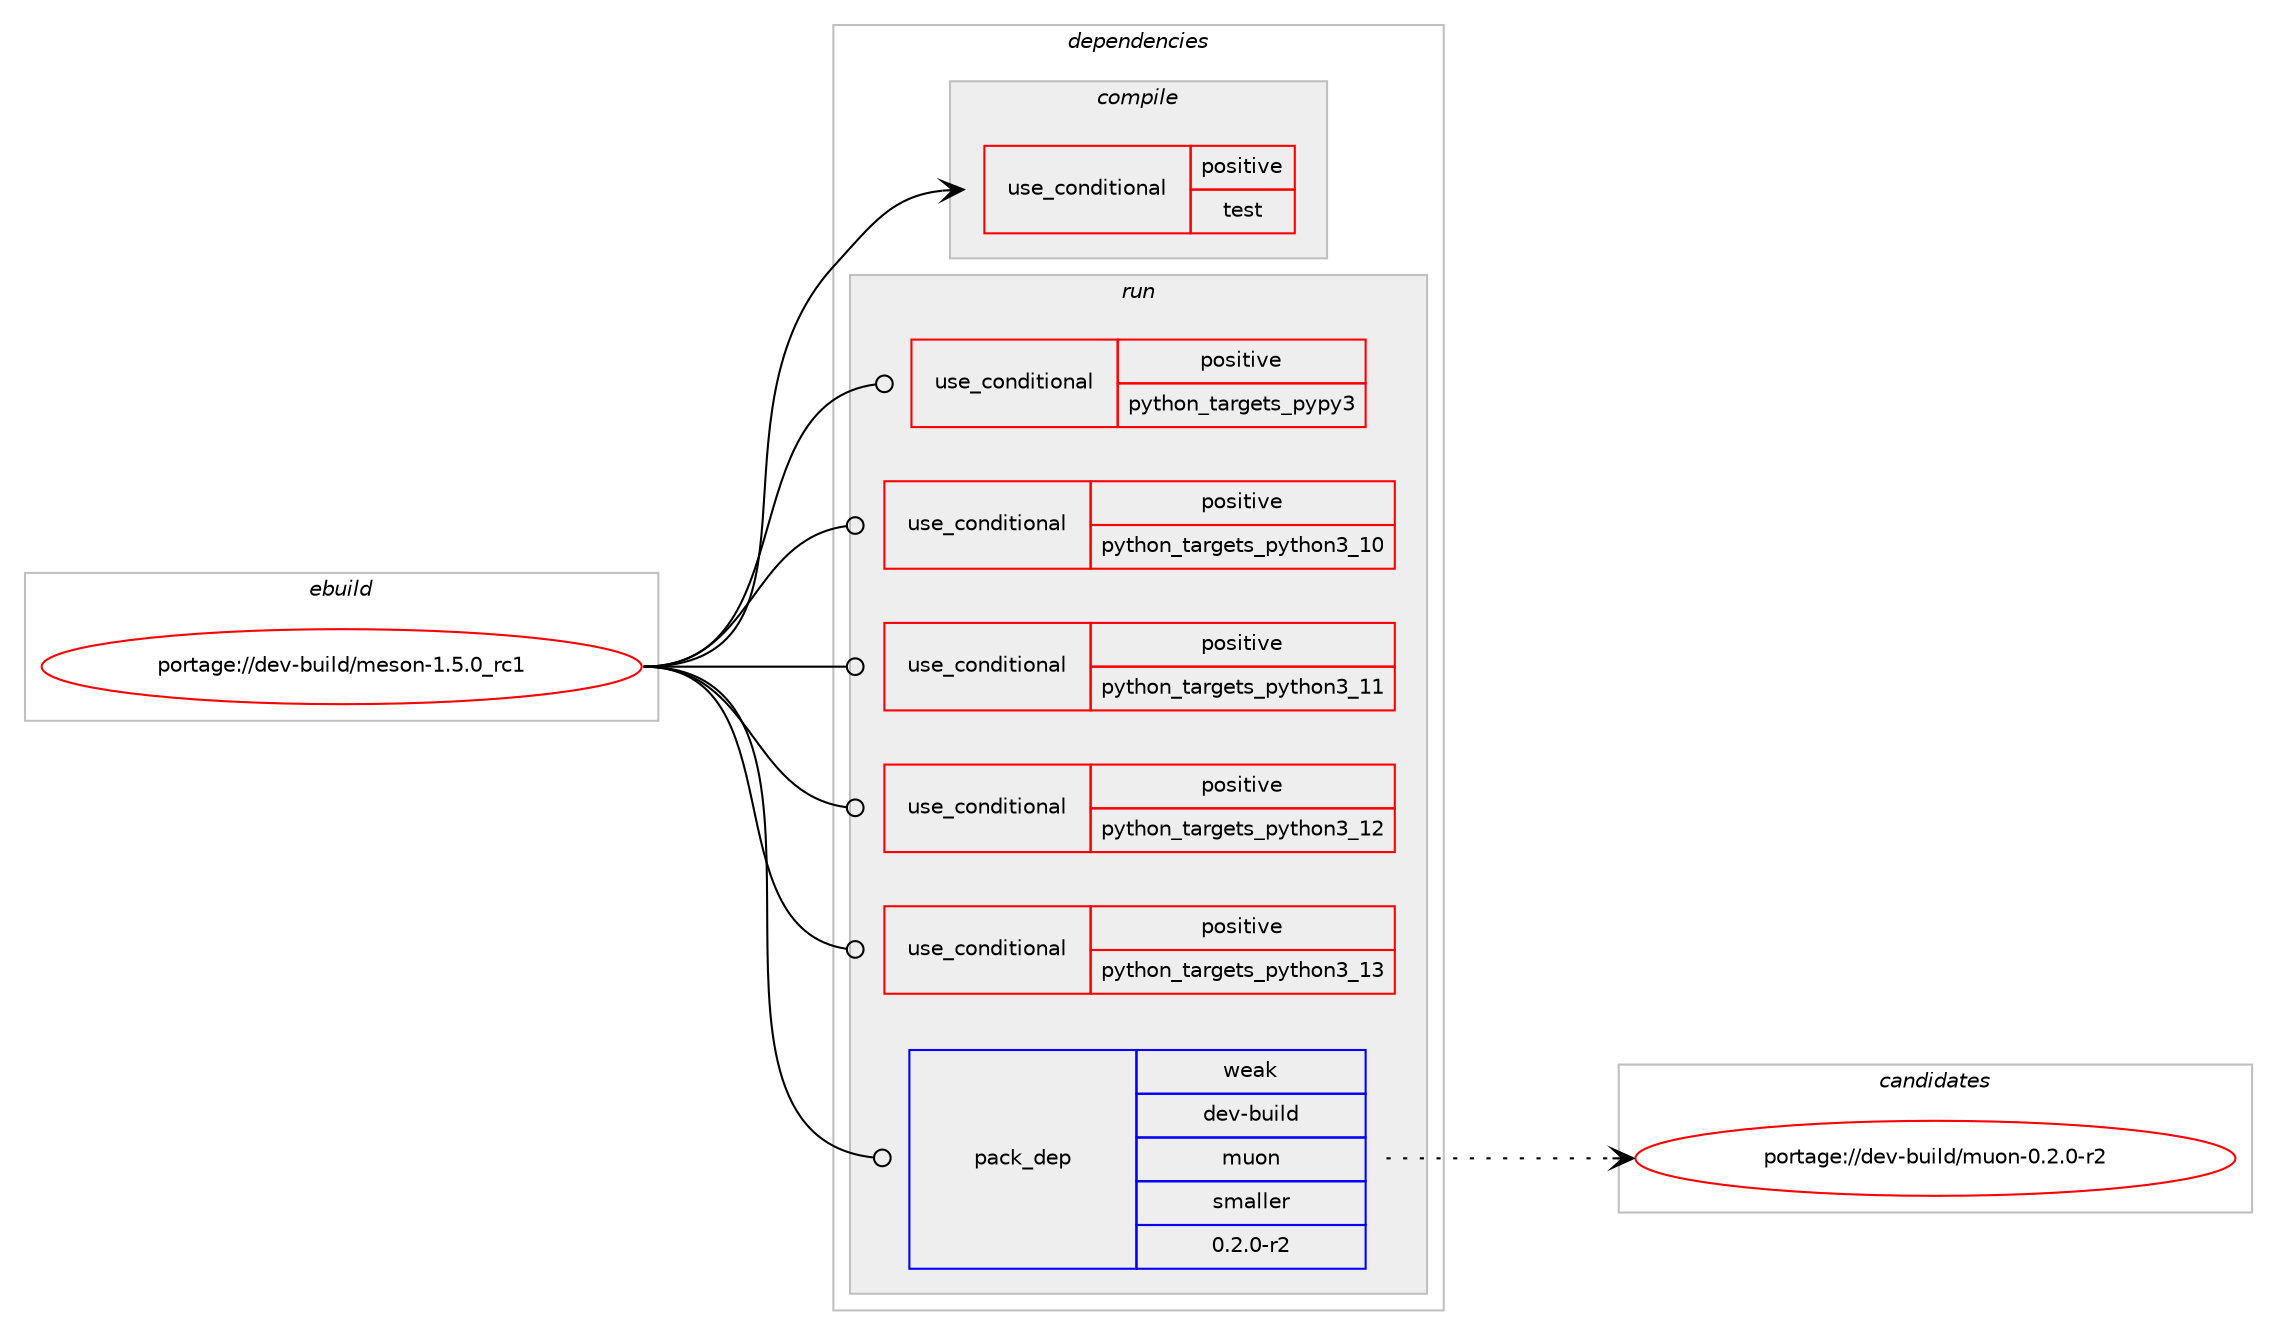 digraph prolog {

# *************
# Graph options
# *************

newrank=true;
concentrate=true;
compound=true;
graph [rankdir=LR,fontname=Helvetica,fontsize=10,ranksep=1.5];#, ranksep=2.5, nodesep=0.2];
edge  [arrowhead=vee];
node  [fontname=Helvetica,fontsize=10];

# **********
# The ebuild
# **********

subgraph cluster_leftcol {
color=gray;
rank=same;
label=<<i>ebuild</i>>;
id [label="portage://dev-build/meson-1.5.0_rc1", color=red, width=4, href="../dev-build/meson-1.5.0_rc1.svg"];
}

# ****************
# The dependencies
# ****************

subgraph cluster_midcol {
color=gray;
label=<<i>dependencies</i>>;
subgraph cluster_compile {
fillcolor="#eeeeee";
style=filled;
label=<<i>compile</i>>;
subgraph cond16350 {
dependency29478 [label=<<TABLE BORDER="0" CELLBORDER="1" CELLSPACING="0" CELLPADDING="4"><TR><TD ROWSPAN="3" CELLPADDING="10">use_conditional</TD></TR><TR><TD>positive</TD></TR><TR><TD>test</TD></TR></TABLE>>, shape=none, color=red];
# *** BEGIN UNKNOWN DEPENDENCY TYPE (TODO) ***
# dependency29478 -> package_dependency(portage://dev-build/meson-1.5.0_rc1,install,no,dev-libs,glib,none,[,,],[slot(2)],[])
# *** END UNKNOWN DEPENDENCY TYPE (TODO) ***

# *** BEGIN UNKNOWN DEPENDENCY TYPE (TODO) ***
# dependency29478 -> package_dependency(portage://dev-build/meson-1.5.0_rc1,install,no,dev-libs,gobject-introspection,none,[,,],[],[])
# *** END UNKNOWN DEPENDENCY TYPE (TODO) ***

# *** BEGIN UNKNOWN DEPENDENCY TYPE (TODO) ***
# dependency29478 -> package_dependency(portage://dev-build/meson-1.5.0_rc1,install,no,app-alternatives,ninja,none,[,,],[],[])
# *** END UNKNOWN DEPENDENCY TYPE (TODO) ***

# *** BEGIN UNKNOWN DEPENDENCY TYPE (TODO) ***
# dependency29478 -> package_dependency(portage://dev-build/meson-1.5.0_rc1,install,no,dev-vcs,git,none,[,,],[],[])
# *** END UNKNOWN DEPENDENCY TYPE (TODO) ***

# *** BEGIN UNKNOWN DEPENDENCY TYPE (TODO) ***
# dependency29478 -> package_dependency(portage://dev-build/meson-1.5.0_rc1,install,no,sys-libs,zlib,none,[,,],[],[use(enable(static-libs),positive)])
# *** END UNKNOWN DEPENDENCY TYPE (TODO) ***

# *** BEGIN UNKNOWN DEPENDENCY TYPE (TODO) ***
# dependency29478 -> package_dependency(portage://dev-build/meson-1.5.0_rc1,install,no,virtual,pkgconfig,none,[,,],[],[])
# *** END UNKNOWN DEPENDENCY TYPE (TODO) ***

}
id:e -> dependency29478:w [weight=20,style="solid",arrowhead="vee"];
}
subgraph cluster_compileandrun {
fillcolor="#eeeeee";
style=filled;
label=<<i>compile and run</i>>;
}
subgraph cluster_run {
fillcolor="#eeeeee";
style=filled;
label=<<i>run</i>>;
subgraph cond16351 {
dependency29479 [label=<<TABLE BORDER="0" CELLBORDER="1" CELLSPACING="0" CELLPADDING="4"><TR><TD ROWSPAN="3" CELLPADDING="10">use_conditional</TD></TR><TR><TD>positive</TD></TR><TR><TD>python_targets_pypy3</TD></TR></TABLE>>, shape=none, color=red];
# *** BEGIN UNKNOWN DEPENDENCY TYPE (TODO) ***
# dependency29479 -> package_dependency(portage://dev-build/meson-1.5.0_rc1,run,no,dev-python,pypy3,none,[,,],any_same_slot,[])
# *** END UNKNOWN DEPENDENCY TYPE (TODO) ***

}
id:e -> dependency29479:w [weight=20,style="solid",arrowhead="odot"];
subgraph cond16352 {
dependency29480 [label=<<TABLE BORDER="0" CELLBORDER="1" CELLSPACING="0" CELLPADDING="4"><TR><TD ROWSPAN="3" CELLPADDING="10">use_conditional</TD></TR><TR><TD>positive</TD></TR><TR><TD>python_targets_python3_10</TD></TR></TABLE>>, shape=none, color=red];
# *** BEGIN UNKNOWN DEPENDENCY TYPE (TODO) ***
# dependency29480 -> package_dependency(portage://dev-build/meson-1.5.0_rc1,run,no,dev-lang,python,none,[,,],[slot(3.10)],[])
# *** END UNKNOWN DEPENDENCY TYPE (TODO) ***

}
id:e -> dependency29480:w [weight=20,style="solid",arrowhead="odot"];
subgraph cond16353 {
dependency29481 [label=<<TABLE BORDER="0" CELLBORDER="1" CELLSPACING="0" CELLPADDING="4"><TR><TD ROWSPAN="3" CELLPADDING="10">use_conditional</TD></TR><TR><TD>positive</TD></TR><TR><TD>python_targets_python3_11</TD></TR></TABLE>>, shape=none, color=red];
# *** BEGIN UNKNOWN DEPENDENCY TYPE (TODO) ***
# dependency29481 -> package_dependency(portage://dev-build/meson-1.5.0_rc1,run,no,dev-lang,python,none,[,,],[slot(3.11)],[])
# *** END UNKNOWN DEPENDENCY TYPE (TODO) ***

}
id:e -> dependency29481:w [weight=20,style="solid",arrowhead="odot"];
subgraph cond16354 {
dependency29482 [label=<<TABLE BORDER="0" CELLBORDER="1" CELLSPACING="0" CELLPADDING="4"><TR><TD ROWSPAN="3" CELLPADDING="10">use_conditional</TD></TR><TR><TD>positive</TD></TR><TR><TD>python_targets_python3_12</TD></TR></TABLE>>, shape=none, color=red];
# *** BEGIN UNKNOWN DEPENDENCY TYPE (TODO) ***
# dependency29482 -> package_dependency(portage://dev-build/meson-1.5.0_rc1,run,no,dev-lang,python,none,[,,],[slot(3.12)],[])
# *** END UNKNOWN DEPENDENCY TYPE (TODO) ***

}
id:e -> dependency29482:w [weight=20,style="solid",arrowhead="odot"];
subgraph cond16355 {
dependency29483 [label=<<TABLE BORDER="0" CELLBORDER="1" CELLSPACING="0" CELLPADDING="4"><TR><TD ROWSPAN="3" CELLPADDING="10">use_conditional</TD></TR><TR><TD>positive</TD></TR><TR><TD>python_targets_python3_13</TD></TR></TABLE>>, shape=none, color=red];
# *** BEGIN UNKNOWN DEPENDENCY TYPE (TODO) ***
# dependency29483 -> package_dependency(portage://dev-build/meson-1.5.0_rc1,run,no,dev-lang,python,none,[,,],[slot(3.13)],[])
# *** END UNKNOWN DEPENDENCY TYPE (TODO) ***

}
id:e -> dependency29483:w [weight=20,style="solid",arrowhead="odot"];
# *** BEGIN UNKNOWN DEPENDENCY TYPE (TODO) ***
# id -> package_dependency(portage://dev-build/meson-1.5.0_rc1,run,no,virtual,pkgconfig,none,[,,],[],[])
# *** END UNKNOWN DEPENDENCY TYPE (TODO) ***

subgraph pack12237 {
dependency29484 [label=<<TABLE BORDER="0" CELLBORDER="1" CELLSPACING="0" CELLPADDING="4" WIDTH="220"><TR><TD ROWSPAN="6" CELLPADDING="30">pack_dep</TD></TR><TR><TD WIDTH="110">weak</TD></TR><TR><TD>dev-build</TD></TR><TR><TD>muon</TD></TR><TR><TD>smaller</TD></TR><TR><TD>0.2.0-r2</TD></TR></TABLE>>, shape=none, color=blue];
}
id:e -> dependency29484:w [weight=20,style="solid",arrowhead="odot"];
}
}

# **************
# The candidates
# **************

subgraph cluster_choices {
rank=same;
color=gray;
label=<<i>candidates</i>>;

subgraph choice12237 {
color=black;
nodesep=1;
choice1001011184598117105108100471091171111104548465046484511450 [label="portage://dev-build/muon-0.2.0-r2", color=red, width=4,href="../dev-build/muon-0.2.0-r2.svg"];
dependency29484:e -> choice1001011184598117105108100471091171111104548465046484511450:w [style=dotted,weight="100"];
}
}

}
